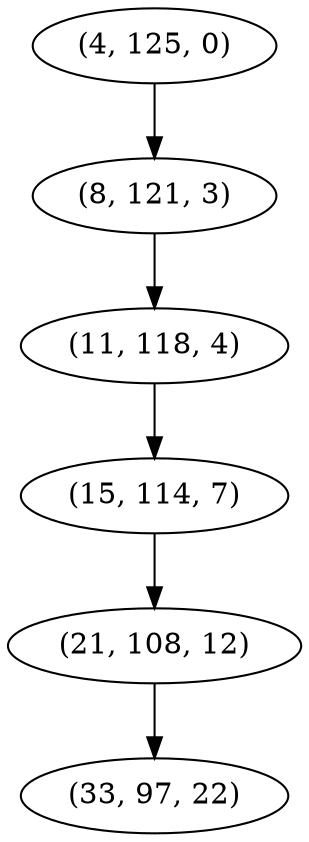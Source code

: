 digraph tree {
    "(4, 125, 0)";
    "(8, 121, 3)";
    "(11, 118, 4)";
    "(15, 114, 7)";
    "(21, 108, 12)";
    "(33, 97, 22)";
    "(4, 125, 0)" -> "(8, 121, 3)";
    "(8, 121, 3)" -> "(11, 118, 4)";
    "(11, 118, 4)" -> "(15, 114, 7)";
    "(15, 114, 7)" -> "(21, 108, 12)";
    "(21, 108, 12)" -> "(33, 97, 22)";
}
